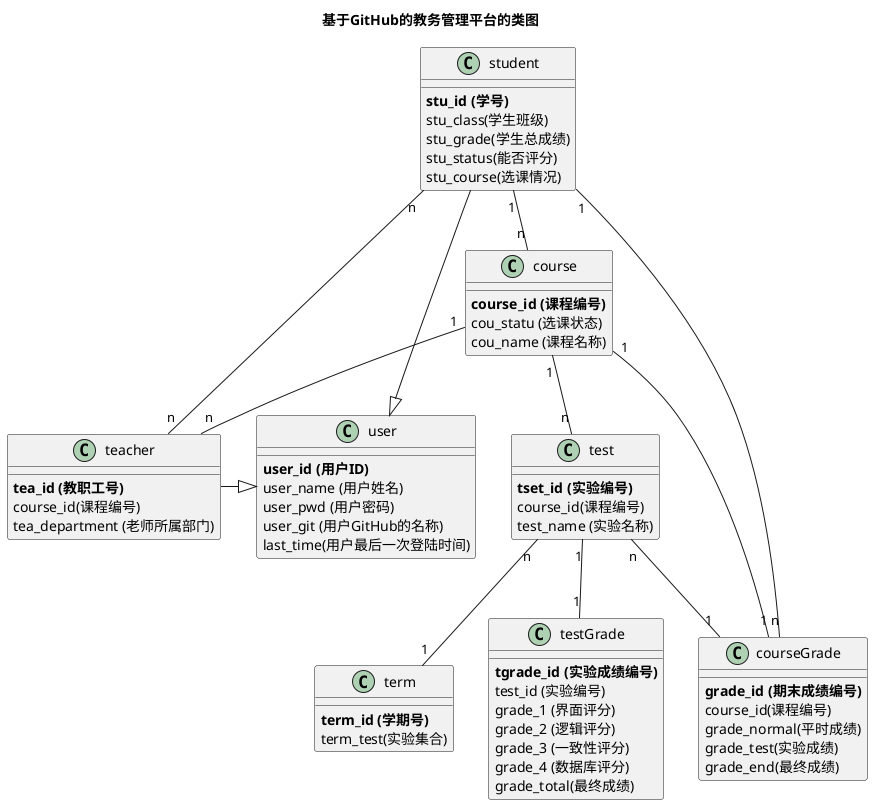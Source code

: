 @startuml
title 基于GitHub的教务管理平台的类图
class user {
    <b>user_id (用户ID)
        user_name (用户姓名)
        user_pwd (用户密码)
        user_git (用户GitHub的名称)
        last_time(用户最后一次登陆时间)
}
class student {
    <b>stu_id (学号)
        stu_class(学生班级)
        stu_grade(学生总成绩)
        stu_status(能否评分)
        stu_course(选课情况)
}
class teacher {
    <b>tea_id (教职工号)
        course_id(课程编号)
        tea_department (老师所属部门)
}
class term {
    <b>term_id (学期号)
        term_test(实验集合)
}
class test {
    <b>tset_id (实验编号)
        course_id(课程编号)
        test_name (实验名称)
}
class course {
    <b>course_id (课程编号)
        cou_statu (选课状态)
        cou_name (课程名称)

}
class testGrade {
    <b>tgrade_id (实验成绩编号)
        test_id (实验编号)
        grade_1 (界面评分)
        grade_2 (逻辑评分)
        grade_3 (一致性评分)
        grade_4 (数据库评分)
        grade_total(最终成绩)
}
class courseGrade {
    <b>grade_id (期末成绩编号)
        course_id(课程编号)
        grade_normal(平时成绩)
        grade_test(实验成绩)
        grade_end(最终成绩)
}

teacher -|> user
student -|> user

student "1" -- "n"  courseGrade
student "n" -- "n"  teacher
student "1" -- "n"  course
course "1" -- "n"  teacher
course "1" -- "n"  test
test "1" -- "1"  testGrade
test "n" -- "1"  term
test "n" -- "1"  courseGrade
course "1" -- "1"  courseGrade


@enduml